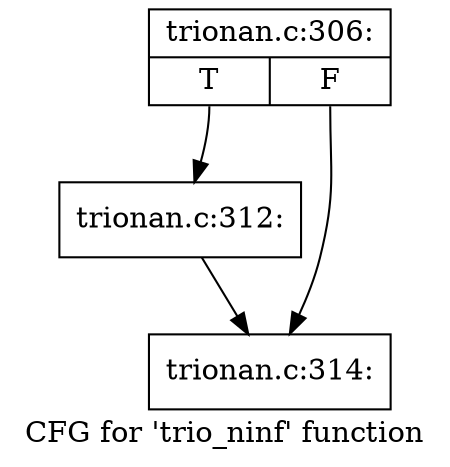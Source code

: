 digraph "CFG for 'trio_ninf' function" {
	label="CFG for 'trio_ninf' function";

	Node0x4cf5d70 [shape=record,label="{trionan.c:306:|{<s0>T|<s1>F}}"];
	Node0x4cf5d70:s0 -> Node0x4d03610;
	Node0x4cf5d70:s1 -> Node0x4d03660;
	Node0x4d03610 [shape=record,label="{trionan.c:312:}"];
	Node0x4d03610 -> Node0x4d03660;
	Node0x4d03660 [shape=record,label="{trionan.c:314:}"];
}
